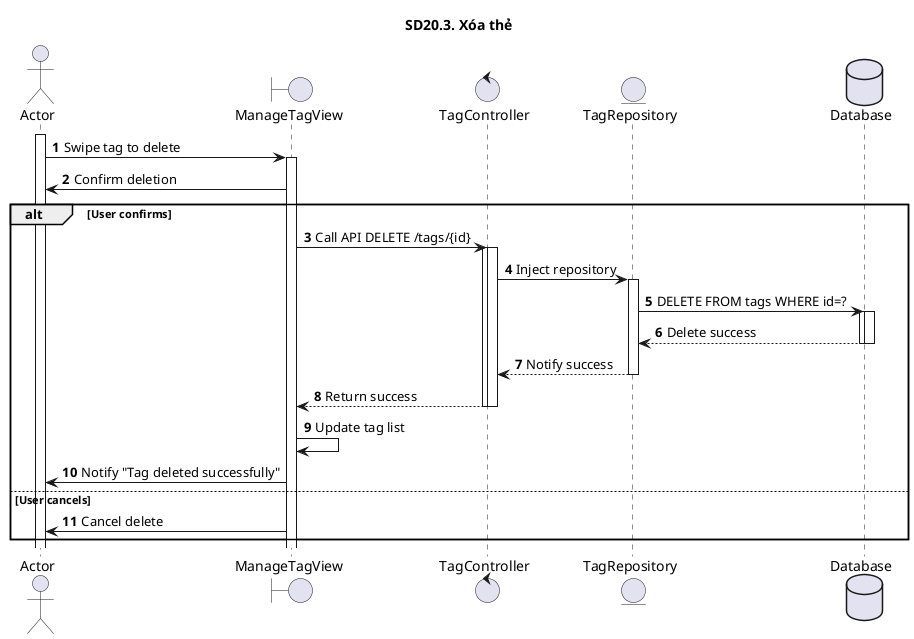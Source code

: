 @startuml SQ
autonumber
title SD20.3. Xóa thẻ
actor "Actor" as actor
boundary "ManageTagView" as manageView
control "TagController" as controller
entity "TagRepository" as model
database "Database" as database
activate actor
    actor -> manageView : Swipe tag to delete
activate manageView
    manageView -> actor : Confirm deletion
    alt User confirms
        manageView -> controller : Call API DELETE /tags/{id}
        activate controller
activate controller
        controller -> model : Inject repository
activate model
        model -> database : DELETE FROM tags WHERE id=?
        activate database
activate database
        database --> model : Delete success
deactivate database
        deactivate database
        model --> controller : Notify success
deactivate model
        deactivate model
        controller --> manageView : Return success
deactivate controller
        deactivate controller
        manageView -> manageView : Update tag list
        manageView -> actor : Notify "Tag deleted successfully"
    else User cancels
        manageView -> actor : Cancel delete
    end
